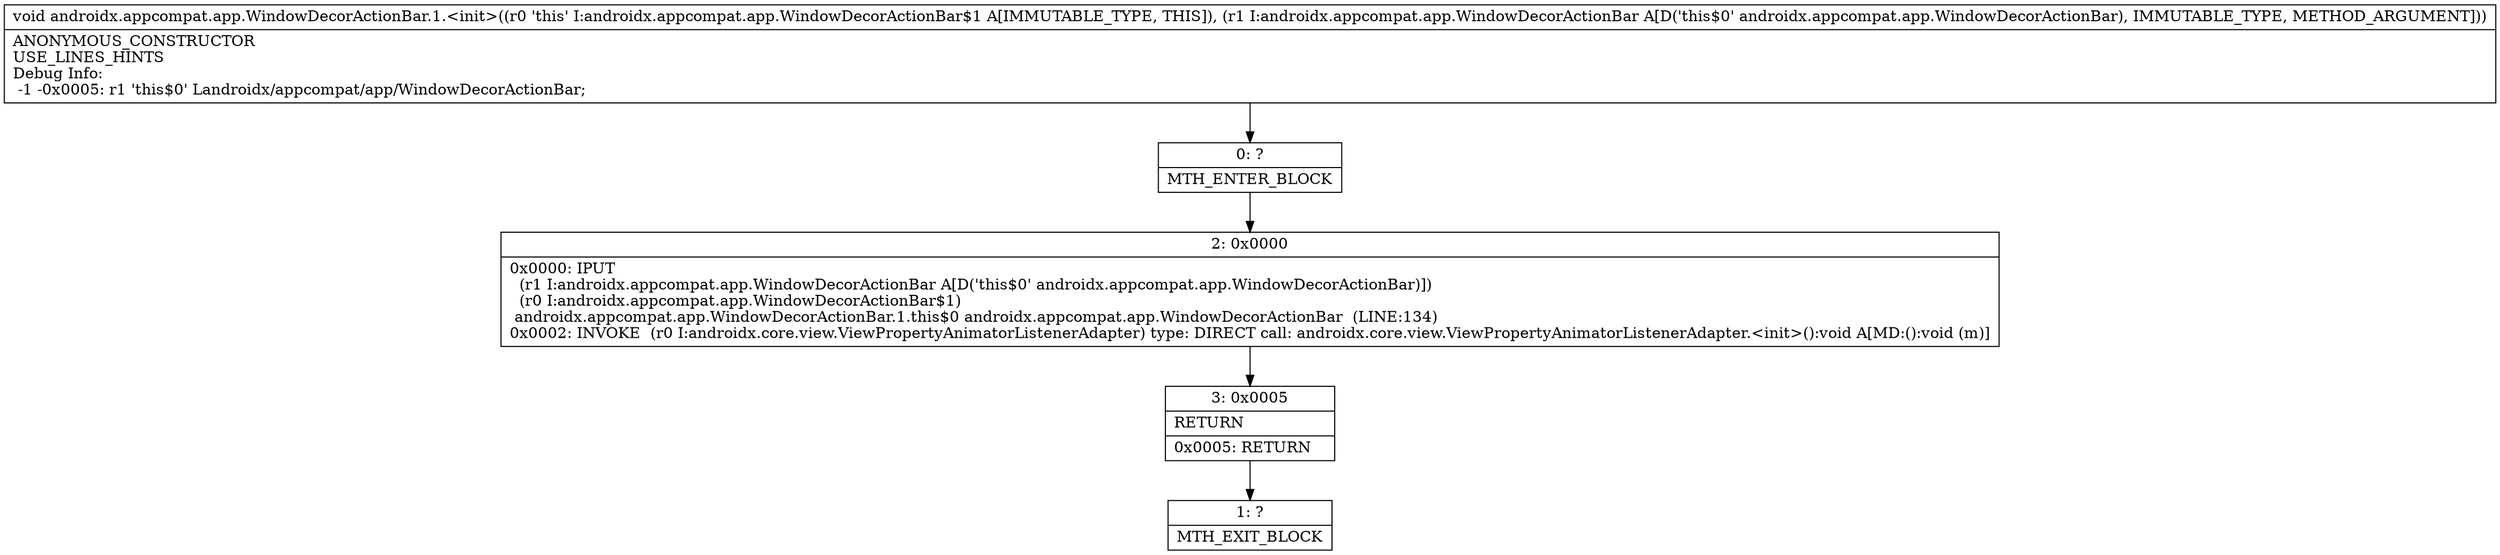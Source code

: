 digraph "CFG forandroidx.appcompat.app.WindowDecorActionBar.1.\<init\>(Landroidx\/appcompat\/app\/WindowDecorActionBar;)V" {
Node_0 [shape=record,label="{0\:\ ?|MTH_ENTER_BLOCK\l}"];
Node_2 [shape=record,label="{2\:\ 0x0000|0x0000: IPUT  \l  (r1 I:androidx.appcompat.app.WindowDecorActionBar A[D('this$0' androidx.appcompat.app.WindowDecorActionBar)])\l  (r0 I:androidx.appcompat.app.WindowDecorActionBar$1)\l androidx.appcompat.app.WindowDecorActionBar.1.this$0 androidx.appcompat.app.WindowDecorActionBar  (LINE:134)\l0x0002: INVOKE  (r0 I:androidx.core.view.ViewPropertyAnimatorListenerAdapter) type: DIRECT call: androidx.core.view.ViewPropertyAnimatorListenerAdapter.\<init\>():void A[MD:():void (m)]\l}"];
Node_3 [shape=record,label="{3\:\ 0x0005|RETURN\l|0x0005: RETURN   \l}"];
Node_1 [shape=record,label="{1\:\ ?|MTH_EXIT_BLOCK\l}"];
MethodNode[shape=record,label="{void androidx.appcompat.app.WindowDecorActionBar.1.\<init\>((r0 'this' I:androidx.appcompat.app.WindowDecorActionBar$1 A[IMMUTABLE_TYPE, THIS]), (r1 I:androidx.appcompat.app.WindowDecorActionBar A[D('this$0' androidx.appcompat.app.WindowDecorActionBar), IMMUTABLE_TYPE, METHOD_ARGUMENT]))  | ANONYMOUS_CONSTRUCTOR\lUSE_LINES_HINTS\lDebug Info:\l  \-1 \-0x0005: r1 'this$0' Landroidx\/appcompat\/app\/WindowDecorActionBar;\l}"];
MethodNode -> Node_0;Node_0 -> Node_2;
Node_2 -> Node_3;
Node_3 -> Node_1;
}

